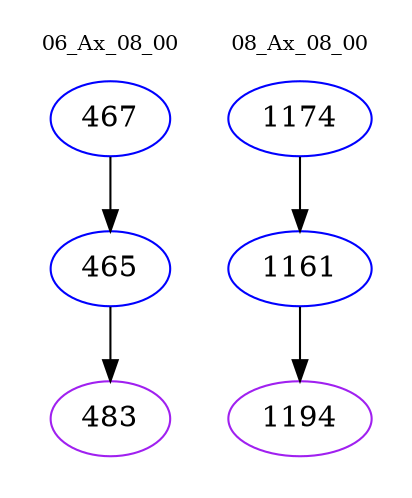 digraph{
subgraph cluster_0 {
color = white
label = "06_Ax_08_00";
fontsize=10;
T0_467 [label="467", color="blue"]
T0_467 -> T0_465 [color="black"]
T0_465 [label="465", color="blue"]
T0_465 -> T0_483 [color="black"]
T0_483 [label="483", color="purple"]
}
subgraph cluster_1 {
color = white
label = "08_Ax_08_00";
fontsize=10;
T1_1174 [label="1174", color="blue"]
T1_1174 -> T1_1161 [color="black"]
T1_1161 [label="1161", color="blue"]
T1_1161 -> T1_1194 [color="black"]
T1_1194 [label="1194", color="purple"]
}
}
